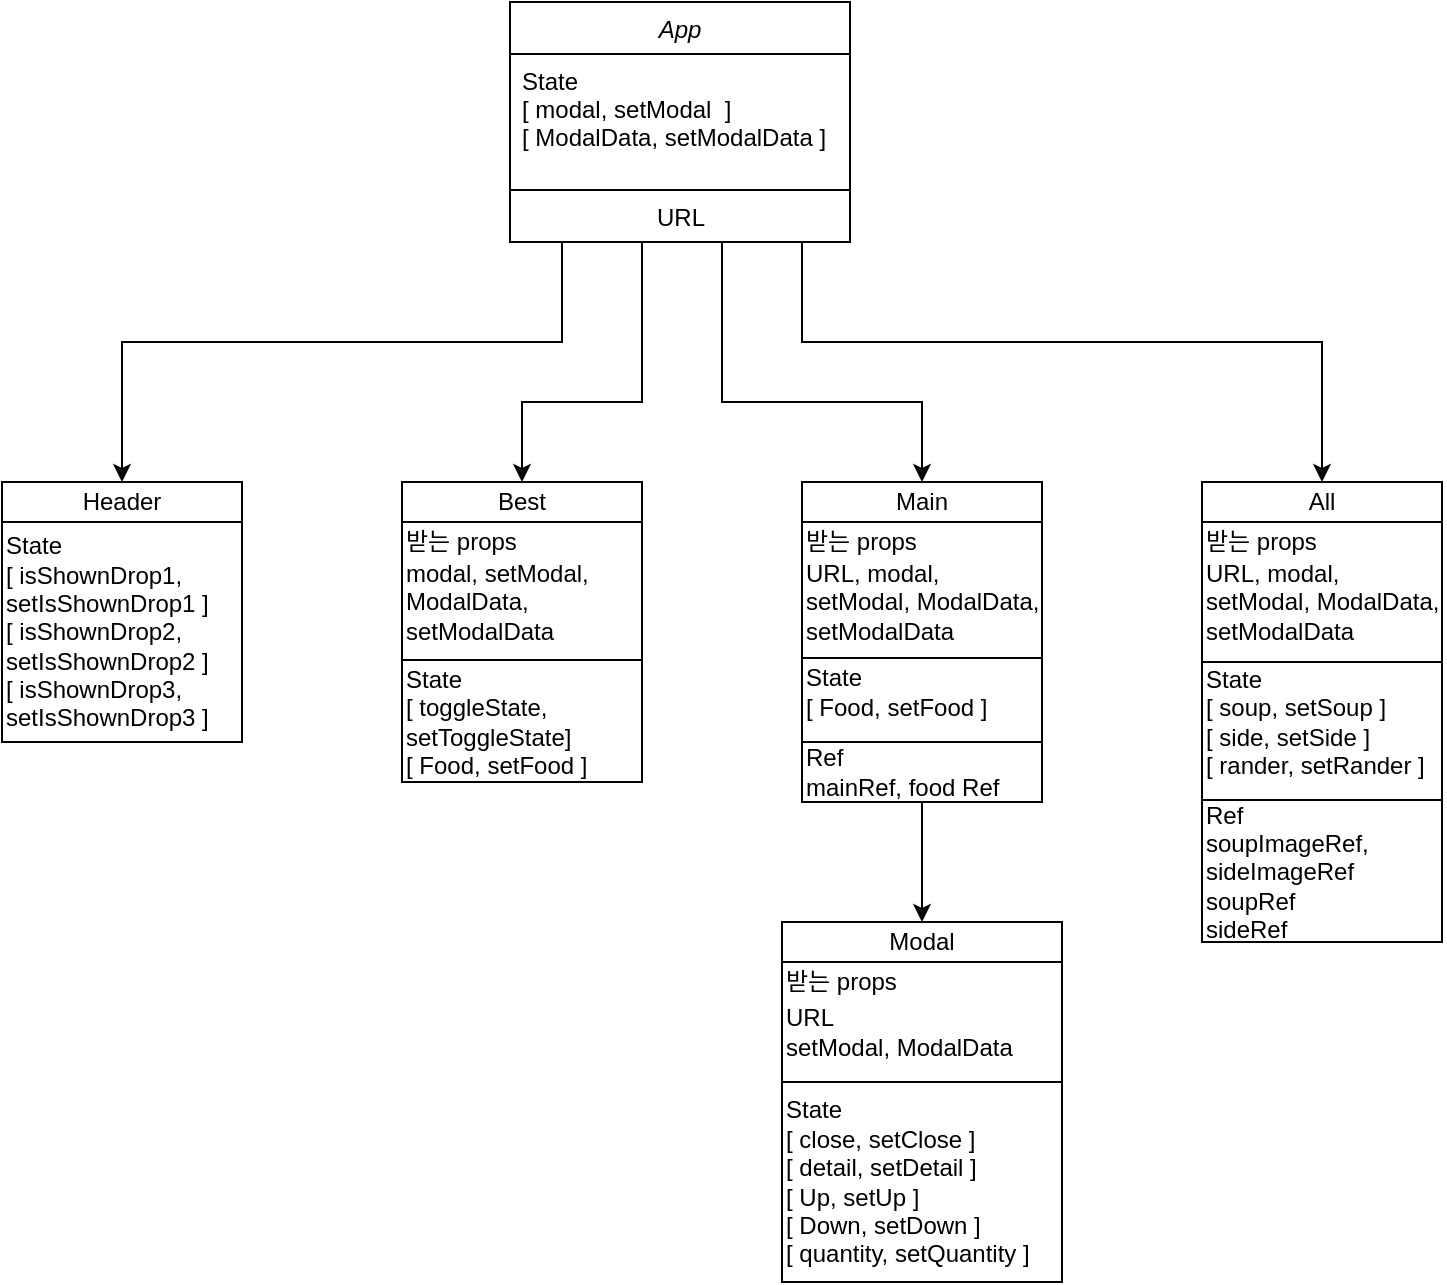 <mxfile version="14.6.6" type="github">
  <diagram id="C5RBs43oDa-KdzZeNtuy" name="Page-1">
    <mxGraphModel dx="1426" dy="794" grid="1" gridSize="10" guides="1" tooltips="1" connect="1" arrows="1" fold="1" page="1" pageScale="1" pageWidth="827" pageHeight="1169" math="0" shadow="0">
      <root>
        <mxCell id="WIyWlLk6GJQsqaUBKTNV-0" />
        <mxCell id="WIyWlLk6GJQsqaUBKTNV-1" parent="WIyWlLk6GJQsqaUBKTNV-0" />
        <mxCell id="c6CrJ520SGeYQClBhPxm-4" style="edgeStyle=orthogonalEdgeStyle;rounded=0;orthogonalLoop=1;jettySize=auto;html=1;exitX=0.5;exitY=1;exitDx=0;exitDy=0;entryX=0.5;entryY=0;entryDx=0;entryDy=0;" parent="WIyWlLk6GJQsqaUBKTNV-1" source="zkfFHV4jXpPFQw0GAbJ--0" target="c6CrJ520SGeYQClBhPxm-5" edge="1">
          <mxGeometry relative="1" as="geometry">
            <mxPoint x="120" y="240" as="targetPoint" />
            <Array as="points">
              <mxPoint x="360" y="120" />
              <mxPoint x="360" y="170" />
              <mxPoint x="140" y="170" />
            </Array>
          </mxGeometry>
        </mxCell>
        <mxCell id="c6CrJ520SGeYQClBhPxm-11" style="edgeStyle=orthogonalEdgeStyle;rounded=0;orthogonalLoop=1;jettySize=auto;html=1;exitX=0.25;exitY=1;exitDx=0;exitDy=0;entryX=0.5;entryY=0;entryDx=0;entryDy=0;" parent="WIyWlLk6GJQsqaUBKTNV-1" source="zkfFHV4jXpPFQw0GAbJ--0" target="c6CrJ520SGeYQClBhPxm-7" edge="1">
          <mxGeometry relative="1" as="geometry">
            <Array as="points">
              <mxPoint x="400" y="120" />
              <mxPoint x="400" y="200" />
              <mxPoint x="340" y="200" />
            </Array>
          </mxGeometry>
        </mxCell>
        <mxCell id="c6CrJ520SGeYQClBhPxm-12" style="edgeStyle=orthogonalEdgeStyle;rounded=0;orthogonalLoop=1;jettySize=auto;html=1;exitX=0.75;exitY=1;exitDx=0;exitDy=0;entryX=0.5;entryY=0;entryDx=0;entryDy=0;" parent="WIyWlLk6GJQsqaUBKTNV-1" source="zkfFHV4jXpPFQw0GAbJ--0" target="c6CrJ520SGeYQClBhPxm-8" edge="1">
          <mxGeometry relative="1" as="geometry">
            <Array as="points">
              <mxPoint x="440" y="120" />
              <mxPoint x="440" y="200" />
              <mxPoint x="540" y="200" />
            </Array>
          </mxGeometry>
        </mxCell>
        <mxCell id="c6CrJ520SGeYQClBhPxm-13" style="edgeStyle=orthogonalEdgeStyle;rounded=0;orthogonalLoop=1;jettySize=auto;html=1;exitX=1;exitY=1;exitDx=0;exitDy=0;entryX=0.5;entryY=0;entryDx=0;entryDy=0;" parent="WIyWlLk6GJQsqaUBKTNV-1" source="zkfFHV4jXpPFQw0GAbJ--0" target="c6CrJ520SGeYQClBhPxm-9" edge="1">
          <mxGeometry relative="1" as="geometry">
            <mxPoint x="740" y="230" as="targetPoint" />
            <Array as="points">
              <mxPoint x="480" y="120" />
              <mxPoint x="480" y="170" />
              <mxPoint x="740" y="170" />
            </Array>
          </mxGeometry>
        </mxCell>
        <mxCell id="zkfFHV4jXpPFQw0GAbJ--0" value="App" style="swimlane;fontStyle=2;align=center;verticalAlign=top;childLayout=stackLayout;horizontal=1;startSize=26;horizontalStack=0;resizeParent=1;resizeLast=0;collapsible=1;marginBottom=0;rounded=0;shadow=0;strokeWidth=1;" parent="WIyWlLk6GJQsqaUBKTNV-1" vertex="1">
          <mxGeometry x="334" width="170" height="120" as="geometry">
            <mxRectangle x="230" y="140" width="160" height="26" as="alternateBounds" />
          </mxGeometry>
        </mxCell>
        <mxCell id="zkfFHV4jXpPFQw0GAbJ--1" value="State &#xa;[ modal, setModal  ]&#xa;[ ModalData, setModalData ]" style="text;align=left;verticalAlign=top;spacingLeft=4;spacingRight=4;overflow=hidden;rotatable=0;points=[[0,0.5],[1,0.5]];portConstraint=eastwest;" parent="zkfFHV4jXpPFQw0GAbJ--0" vertex="1">
          <mxGeometry y="26" width="170" height="64" as="geometry" />
        </mxCell>
        <mxCell id="zkfFHV4jXpPFQw0GAbJ--4" value="" style="line;html=1;strokeWidth=1;align=left;verticalAlign=middle;spacingTop=-1;spacingLeft=3;spacingRight=3;rotatable=0;labelPosition=right;points=[];portConstraint=eastwest;" parent="zkfFHV4jXpPFQw0GAbJ--0" vertex="1">
          <mxGeometry y="90" width="170" height="8" as="geometry" />
        </mxCell>
        <mxCell id="c6CrJ520SGeYQClBhPxm-2" value="URL" style="text;html=1;align=center;verticalAlign=middle;resizable=0;points=[];autosize=1;strokeColor=none;" parent="zkfFHV4jXpPFQw0GAbJ--0" vertex="1">
          <mxGeometry y="98" width="170" height="20" as="geometry" />
        </mxCell>
        <mxCell id="_7b7Sy_BrqGVax66ALOz-5" style="edgeStyle=orthogonalEdgeStyle;rounded=0;orthogonalLoop=1;jettySize=auto;html=1;exitX=0.5;exitY=1;exitDx=0;exitDy=0;entryX=0.5;entryY=1;entryDx=0;entryDy=0;" edge="1" parent="WIyWlLk6GJQsqaUBKTNV-1" source="c6CrJ520SGeYQClBhPxm-5" target="_7b7Sy_BrqGVax66ALOz-0">
          <mxGeometry relative="1" as="geometry" />
        </mxCell>
        <mxCell id="c6CrJ520SGeYQClBhPxm-5" value="" style="rounded=0;whiteSpace=wrap;html=1;" parent="WIyWlLk6GJQsqaUBKTNV-1" vertex="1">
          <mxGeometry x="80" y="240" width="120" height="130" as="geometry" />
        </mxCell>
        <mxCell id="c6CrJ520SGeYQClBhPxm-7" value="" style="rounded=0;whiteSpace=wrap;html=1;" parent="WIyWlLk6GJQsqaUBKTNV-1" vertex="1">
          <mxGeometry x="280" y="240" width="120" height="150" as="geometry" />
        </mxCell>
        <mxCell id="c6CrJ520SGeYQClBhPxm-8" value="" style="rounded=0;whiteSpace=wrap;html=1;" parent="WIyWlLk6GJQsqaUBKTNV-1" vertex="1">
          <mxGeometry x="480" y="240" width="120" height="160" as="geometry" />
        </mxCell>
        <mxCell id="c6CrJ520SGeYQClBhPxm-9" value="" style="rounded=0;whiteSpace=wrap;html=1;" parent="WIyWlLk6GJQsqaUBKTNV-1" vertex="1">
          <mxGeometry x="680" y="240" width="120" height="230" as="geometry" />
        </mxCell>
        <mxCell id="c6CrJ520SGeYQClBhPxm-15" value="Header" style="text;html=1;fillColor=none;align=center;verticalAlign=middle;whiteSpace=wrap;rounded=0;strokeColor=#000000;" parent="WIyWlLk6GJQsqaUBKTNV-1" vertex="1">
          <mxGeometry x="80" y="240" width="120" height="20" as="geometry" />
        </mxCell>
        <mxCell id="c6CrJ520SGeYQClBhPxm-16" value="Best" style="text;html=1;fillColor=none;align=center;verticalAlign=middle;whiteSpace=wrap;rounded=0;strokeColor=#000000;" parent="WIyWlLk6GJQsqaUBKTNV-1" vertex="1">
          <mxGeometry x="280" y="240" width="120" height="20" as="geometry" />
        </mxCell>
        <mxCell id="c6CrJ520SGeYQClBhPxm-17" value="Main" style="text;html=1;fillColor=none;align=center;verticalAlign=middle;whiteSpace=wrap;rounded=0;strokeColor=#000000;" parent="WIyWlLk6GJQsqaUBKTNV-1" vertex="1">
          <mxGeometry x="480" y="240" width="120" height="20" as="geometry" />
        </mxCell>
        <mxCell id="c6CrJ520SGeYQClBhPxm-18" value="All" style="text;html=1;fillColor=none;align=center;verticalAlign=middle;whiteSpace=wrap;rounded=0;strokeColor=#000000;" parent="WIyWlLk6GJQsqaUBKTNV-1" vertex="1">
          <mxGeometry x="680" y="240" width="120" height="20" as="geometry" />
        </mxCell>
        <mxCell id="c6CrJ520SGeYQClBhPxm-19" value="받는 props" style="text;html=1;strokeColor=none;fillColor=none;align=left;verticalAlign=middle;whiteSpace=wrap;rounded=0;" parent="WIyWlLk6GJQsqaUBKTNV-1" vertex="1">
          <mxGeometry x="480" y="260" width="120" height="20" as="geometry" />
        </mxCell>
        <mxCell id="c6CrJ520SGeYQClBhPxm-20" value="받는 props" style="text;html=1;strokeColor=none;fillColor=none;align=left;verticalAlign=middle;whiteSpace=wrap;rounded=0;" parent="WIyWlLk6GJQsqaUBKTNV-1" vertex="1">
          <mxGeometry x="680" y="260" width="120" height="20" as="geometry" />
        </mxCell>
        <mxCell id="c6CrJ520SGeYQClBhPxm-21" value="URL, modal, setModal, ModalData, setModalData" style="text;html=1;fillColor=none;align=left;verticalAlign=middle;whiteSpace=wrap;rounded=0;" parent="WIyWlLk6GJQsqaUBKTNV-1" vertex="1">
          <mxGeometry x="480" y="280" width="120" height="40" as="geometry" />
        </mxCell>
        <mxCell id="c6CrJ520SGeYQClBhPxm-23" value="State&lt;br&gt;[ Food, setFood ]" style="text;html=1;strokeColor=none;fillColor=none;align=left;verticalAlign=middle;whiteSpace=wrap;rounded=0;" parent="WIyWlLk6GJQsqaUBKTNV-1" vertex="1">
          <mxGeometry x="480" y="330" width="120" height="30" as="geometry" />
        </mxCell>
        <mxCell id="c6CrJ520SGeYQClBhPxm-24" value="" style="endArrow=none;html=1;exitX=0;exitY=0.55;exitDx=0;exitDy=0;exitPerimeter=0;entryX=1;entryY=0.55;entryDx=0;entryDy=0;entryPerimeter=0;" parent="WIyWlLk6GJQsqaUBKTNV-1" source="c6CrJ520SGeYQClBhPxm-8" target="c6CrJ520SGeYQClBhPxm-8" edge="1">
          <mxGeometry width="50" height="50" relative="1" as="geometry">
            <mxPoint x="530" y="420" as="sourcePoint" />
            <mxPoint x="580" y="370" as="targetPoint" />
          </mxGeometry>
        </mxCell>
        <mxCell id="c6CrJ520SGeYQClBhPxm-27" style="edgeStyle=orthogonalEdgeStyle;rounded=0;orthogonalLoop=1;jettySize=auto;html=1;exitX=0.5;exitY=1;exitDx=0;exitDy=0;entryX=0.5;entryY=0;entryDx=0;entryDy=0;" parent="WIyWlLk6GJQsqaUBKTNV-1" source="c6CrJ520SGeYQClBhPxm-25" target="c6CrJ520SGeYQClBhPxm-26" edge="1">
          <mxGeometry relative="1" as="geometry" />
        </mxCell>
        <mxCell id="c6CrJ520SGeYQClBhPxm-25" value="Ref&lt;br&gt;mainRef, food Ref" style="text;html=1;strokeColor=none;fillColor=none;align=left;verticalAlign=middle;whiteSpace=wrap;rounded=0;" parent="WIyWlLk6GJQsqaUBKTNV-1" vertex="1">
          <mxGeometry x="480" y="370" width="120" height="30" as="geometry" />
        </mxCell>
        <mxCell id="c6CrJ520SGeYQClBhPxm-26" value="" style="rounded=0;whiteSpace=wrap;html=1;strokeColor=#000000;align=left;" parent="WIyWlLk6GJQsqaUBKTNV-1" vertex="1">
          <mxGeometry x="470" y="460" width="140" height="180" as="geometry" />
        </mxCell>
        <mxCell id="c6CrJ520SGeYQClBhPxm-28" value="Modal" style="text;html=1;fillColor=none;align=center;verticalAlign=middle;whiteSpace=wrap;rounded=0;strokeColor=#000000;" parent="WIyWlLk6GJQsqaUBKTNV-1" vertex="1">
          <mxGeometry x="470" y="460" width="140" height="20" as="geometry" />
        </mxCell>
        <mxCell id="c6CrJ520SGeYQClBhPxm-30" value="받는 props" style="text;html=1;strokeColor=none;fillColor=none;align=left;verticalAlign=middle;whiteSpace=wrap;rounded=0;" parent="WIyWlLk6GJQsqaUBKTNV-1" vertex="1">
          <mxGeometry x="470" y="480" width="140" height="20" as="geometry" />
        </mxCell>
        <mxCell id="c6CrJ520SGeYQClBhPxm-31" value="URL&lt;br&gt;setModal, ModalData" style="text;html=1;fillColor=none;align=left;verticalAlign=middle;whiteSpace=wrap;rounded=0;" parent="WIyWlLk6GJQsqaUBKTNV-1" vertex="1">
          <mxGeometry x="470" y="500" width="140" height="30" as="geometry" />
        </mxCell>
        <mxCell id="c6CrJ520SGeYQClBhPxm-32" value="State&lt;br&gt;[ close, setClose ]&lt;br&gt;[&amp;nbsp;detail, setDetail ]&lt;br&gt;[&amp;nbsp;Up, setUp ]&lt;br&gt;[&amp;nbsp;Down, setDown ]&lt;br&gt;[&amp;nbsp;quantity, setQuantity ]" style="text;html=1;strokeColor=none;fillColor=none;align=left;verticalAlign=middle;whiteSpace=wrap;rounded=0;" parent="WIyWlLk6GJQsqaUBKTNV-1" vertex="1">
          <mxGeometry x="470" y="540" width="140" height="100" as="geometry" />
        </mxCell>
        <mxCell id="c6CrJ520SGeYQClBhPxm-33" value="" style="endArrow=none;html=1;exitX=0;exitY=0;exitDx=0;exitDy=0;entryX=1;entryY=0;entryDx=0;entryDy=0;" parent="WIyWlLk6GJQsqaUBKTNV-1" source="c6CrJ520SGeYQClBhPxm-32" target="c6CrJ520SGeYQClBhPxm-32" edge="1">
          <mxGeometry width="50" height="50" relative="1" as="geometry">
            <mxPoint x="480" y="539.5" as="sourcePoint" />
            <mxPoint x="600" y="539.5" as="targetPoint" />
            <Array as="points">
              <mxPoint x="530" y="540" />
            </Array>
          </mxGeometry>
        </mxCell>
        <mxCell id="c6CrJ520SGeYQClBhPxm-35" value="URL, modal, setModal, ModalData, setModalData" style="text;html=1;fillColor=none;align=left;verticalAlign=middle;whiteSpace=wrap;rounded=0;" parent="WIyWlLk6GJQsqaUBKTNV-1" vertex="1">
          <mxGeometry x="680" y="280" width="120" height="40" as="geometry" />
        </mxCell>
        <mxCell id="c6CrJ520SGeYQClBhPxm-36" value="State&lt;br&gt;[ soup, setSoup ]&lt;br&gt;[&amp;nbsp;side, setSide ]&lt;br&gt;[ rander, setRander ]" style="text;html=1;strokeColor=none;fillColor=none;align=left;verticalAlign=middle;whiteSpace=wrap;rounded=0;" parent="WIyWlLk6GJQsqaUBKTNV-1" vertex="1">
          <mxGeometry x="680" y="330" width="120" height="60" as="geometry" />
        </mxCell>
        <mxCell id="c6CrJ520SGeYQClBhPxm-37" value="" style="endArrow=none;html=1;exitX=0;exitY=0.55;exitDx=0;exitDy=0;exitPerimeter=0;entryX=1;entryY=0.55;entryDx=0;entryDy=0;entryPerimeter=0;" parent="WIyWlLk6GJQsqaUBKTNV-1" edge="1">
          <mxGeometry width="50" height="50" relative="1" as="geometry">
            <mxPoint x="680" y="330" as="sourcePoint" />
            <mxPoint x="800" y="330" as="targetPoint" />
          </mxGeometry>
        </mxCell>
        <mxCell id="c6CrJ520SGeYQClBhPxm-38" value="Ref&lt;br&gt;soupImageRef, sideImageRef&lt;br&gt;soupRef&lt;br&gt;sideRef" style="text;html=1;strokeColor=none;fillColor=none;align=left;verticalAlign=middle;whiteSpace=wrap;rounded=0;" parent="WIyWlLk6GJQsqaUBKTNV-1" vertex="1">
          <mxGeometry x="680" y="400" width="120" height="70" as="geometry" />
        </mxCell>
        <mxCell id="c6CrJ520SGeYQClBhPxm-39" value="" style="endArrow=none;html=1;exitX=0;exitY=0.55;exitDx=0;exitDy=0;exitPerimeter=0;entryX=1;entryY=0.55;entryDx=0;entryDy=0;entryPerimeter=0;" parent="WIyWlLk6GJQsqaUBKTNV-1" edge="1">
          <mxGeometry width="50" height="50" relative="1" as="geometry">
            <mxPoint x="680" y="399" as="sourcePoint" />
            <mxPoint x="800" y="399" as="targetPoint" />
          </mxGeometry>
        </mxCell>
        <mxCell id="c6CrJ520SGeYQClBhPxm-40" value="" style="endArrow=none;html=1;exitX=0;exitY=0.55;exitDx=0;exitDy=0;exitPerimeter=0;entryX=1;entryY=0.55;entryDx=0;entryDy=0;entryPerimeter=0;" parent="WIyWlLk6GJQsqaUBKTNV-1" edge="1">
          <mxGeometry width="50" height="50" relative="1" as="geometry">
            <mxPoint x="480" y="370" as="sourcePoint" />
            <mxPoint x="600" y="370" as="targetPoint" />
          </mxGeometry>
        </mxCell>
        <mxCell id="_7b7Sy_BrqGVax66ALOz-0" value="State&lt;br&gt;[ isShownDrop1, setIsShownDrop1 ]&lt;br&gt;[ isShownDrop2, setIsShownDrop2 ]&lt;br&gt;[ isShownDrop3, setIsShownDrop3 ]" style="text;html=1;strokeColor=none;fillColor=none;align=left;verticalAlign=middle;whiteSpace=wrap;rounded=0;" vertex="1" parent="WIyWlLk6GJQsqaUBKTNV-1">
          <mxGeometry x="80" y="260" width="120" height="110" as="geometry" />
        </mxCell>
        <mxCell id="_7b7Sy_BrqGVax66ALOz-4" style="edgeStyle=orthogonalEdgeStyle;rounded=0;orthogonalLoop=1;jettySize=auto;html=1;exitX=0.5;exitY=1;exitDx=0;exitDy=0;" edge="1" parent="WIyWlLk6GJQsqaUBKTNV-1" source="c6CrJ520SGeYQClBhPxm-5" target="c6CrJ520SGeYQClBhPxm-5">
          <mxGeometry relative="1" as="geometry" />
        </mxCell>
        <mxCell id="_7b7Sy_BrqGVax66ALOz-6" value="받는 props" style="text;html=1;strokeColor=none;fillColor=none;align=left;verticalAlign=middle;whiteSpace=wrap;rounded=0;" vertex="1" parent="WIyWlLk6GJQsqaUBKTNV-1">
          <mxGeometry x="280" y="260" width="120" height="20" as="geometry" />
        </mxCell>
        <mxCell id="_7b7Sy_BrqGVax66ALOz-7" value="modal, setModal, ModalData, setModalData" style="text;html=1;fillColor=none;align=left;verticalAlign=middle;whiteSpace=wrap;rounded=0;" vertex="1" parent="WIyWlLk6GJQsqaUBKTNV-1">
          <mxGeometry x="280" y="280" width="120" height="40" as="geometry" />
        </mxCell>
        <mxCell id="_7b7Sy_BrqGVax66ALOz-8" value="" style="endArrow=none;html=1;exitX=0;exitY=0.55;exitDx=0;exitDy=0;exitPerimeter=0;entryX=1;entryY=0.55;entryDx=0;entryDy=0;entryPerimeter=0;" edge="1" parent="WIyWlLk6GJQsqaUBKTNV-1">
          <mxGeometry width="50" height="50" relative="1" as="geometry">
            <mxPoint x="280" y="329" as="sourcePoint" />
            <mxPoint x="400" y="329" as="targetPoint" />
            <Array as="points">
              <mxPoint x="340" y="329" />
            </Array>
          </mxGeometry>
        </mxCell>
        <mxCell id="_7b7Sy_BrqGVax66ALOz-9" value="State&lt;br&gt;[ toggleState, setToggleState]&lt;br&gt;[ Food, setFood ]" style="text;html=1;strokeColor=none;fillColor=none;align=left;verticalAlign=middle;whiteSpace=wrap;rounded=0;" vertex="1" parent="WIyWlLk6GJQsqaUBKTNV-1">
          <mxGeometry x="280" y="345" width="120" height="30" as="geometry" />
        </mxCell>
      </root>
    </mxGraphModel>
  </diagram>
</mxfile>

